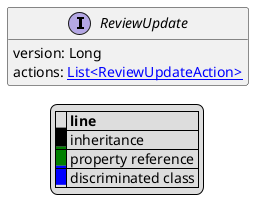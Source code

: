 @startuml

hide empty fields
hide empty methods
legend
|= |= line |
|<back:black>   </back>| inheritance |
|<back:green>   </back>| property reference |
|<back:blue>   </back>| discriminated class |
endlegend
interface ReviewUpdate [[ReviewUpdate.svg]]  {
    version: Long
    actions: [[ReviewUpdateAction.svg List<ReviewUpdateAction>]]
}






@enduml
